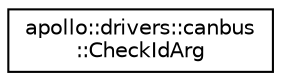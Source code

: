 digraph "Graphical Class Hierarchy"
{
  edge [fontname="Helvetica",fontsize="10",labelfontname="Helvetica",labelfontsize="10"];
  node [fontname="Helvetica",fontsize="10",shape=record];
  rankdir="LR";
  Node1 [label="apollo::drivers::canbus\l::CheckIdArg",height=0.2,width=0.4,color="black", fillcolor="white", style="filled",URL="$structapollo_1_1drivers_1_1canbus_1_1CheckIdArg.html",tooltip="this struct include data for check ids. "];
}
